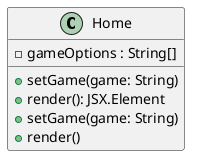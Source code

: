 
@startuml
class Home {
    +setGame(game: String)
    +render(): JSX.Element
}

Home : -gameOptions : String[]
Home : +setGame(game: String)
Home : +render()

@enduml
